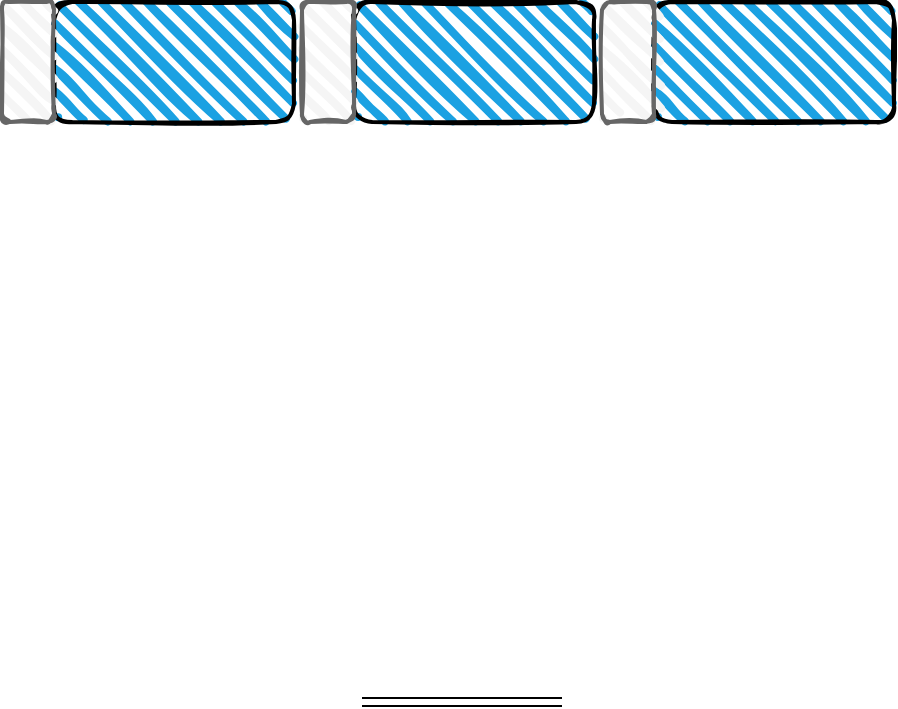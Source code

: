 <mxfile version="20.6.2" type="github">
  <diagram id="4LsoYp_KNZsjHwKz5yr7" name="第 1 页">
    <mxGraphModel dx="1422" dy="762" grid="1" gridSize="10" guides="1" tooltips="1" connect="1" arrows="1" fold="1" page="1" pageScale="1" pageWidth="827" pageHeight="1169" math="0" shadow="0">
      <root>
        <mxCell id="0" />
        <mxCell id="1" parent="0" />
        <mxCell id="GFLpQE0lX9ckQGl0N_Tt-2" value="" style="shape=link;html=1;rounded=0;" edge="1" parent="1">
          <mxGeometry width="100" relative="1" as="geometry">
            <mxPoint x="360" y="390" as="sourcePoint" />
            <mxPoint x="460" y="390" as="targetPoint" />
          </mxGeometry>
        </mxCell>
        <mxCell id="GFLpQE0lX9ckQGl0N_Tt-5" value="" style="rounded=1;whiteSpace=wrap;html=1;strokeWidth=2;fillWeight=4;hachureGap=8;hachureAngle=45;fillColor=#1ba1e2;sketch=1;" vertex="1" parent="1">
          <mxGeometry x="206" y="40" width="120" height="60" as="geometry" />
        </mxCell>
        <mxCell id="GFLpQE0lX9ckQGl0N_Tt-6" value="" style="rounded=1;whiteSpace=wrap;html=1;strokeWidth=2;fillWeight=4;hachureGap=8;hachureAngle=45;fillColor=#f5f5f5;sketch=1;fontColor=#333333;strokeColor=#666666;" vertex="1" parent="1">
          <mxGeometry x="180" y="40" width="26" height="60" as="geometry" />
        </mxCell>
        <mxCell id="GFLpQE0lX9ckQGl0N_Tt-7" value="" style="rounded=1;whiteSpace=wrap;html=1;strokeWidth=2;fillWeight=4;hachureGap=8;hachureAngle=45;fillColor=#1ba1e2;sketch=1;" vertex="1" parent="1">
          <mxGeometry x="356" y="40" width="120" height="60" as="geometry" />
        </mxCell>
        <mxCell id="GFLpQE0lX9ckQGl0N_Tt-8" value="" style="rounded=1;whiteSpace=wrap;html=1;strokeWidth=2;fillWeight=4;hachureGap=8;hachureAngle=45;fillColor=#f5f5f5;sketch=1;fontColor=#333333;strokeColor=#666666;" vertex="1" parent="1">
          <mxGeometry x="330" y="40" width="26" height="60" as="geometry" />
        </mxCell>
        <mxCell id="GFLpQE0lX9ckQGl0N_Tt-9" value="" style="rounded=1;whiteSpace=wrap;html=1;strokeWidth=2;fillWeight=4;hachureGap=8;hachureAngle=45;fillColor=#1ba1e2;sketch=1;" vertex="1" parent="1">
          <mxGeometry x="506" y="40" width="120" height="60" as="geometry" />
        </mxCell>
        <mxCell id="GFLpQE0lX9ckQGl0N_Tt-10" value="" style="rounded=1;whiteSpace=wrap;html=1;strokeWidth=2;fillWeight=4;hachureGap=8;hachureAngle=45;fillColor=#f5f5f5;sketch=1;fontColor=#333333;strokeColor=#666666;" vertex="1" parent="1">
          <mxGeometry x="480" y="40" width="26" height="60" as="geometry" />
        </mxCell>
      </root>
    </mxGraphModel>
  </diagram>
</mxfile>
